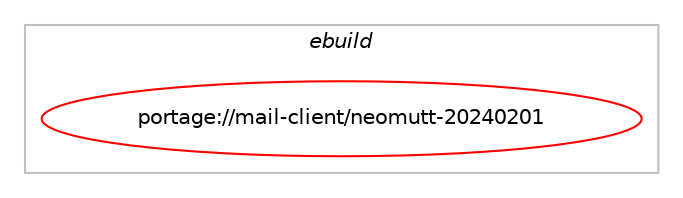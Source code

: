 digraph prolog {

# *************
# Graph options
# *************

newrank=true;
concentrate=true;
compound=true;
graph [rankdir=LR,fontname=Helvetica,fontsize=10,ranksep=1.5];#, ranksep=2.5, nodesep=0.2];
edge  [arrowhead=vee];
node  [fontname=Helvetica,fontsize=10];

# **********
# The ebuild
# **********

subgraph cluster_leftcol {
color=gray;
label=<<i>ebuild</i>>;
id [label="portage://mail-client/neomutt-20240201", color=red, width=4, href="../mail-client/neomutt-20240201.svg"];
}

# ****************
# The dependencies
# ****************

subgraph cluster_midcol {
color=gray;
label=<<i>dependencies</i>>;
subgraph cluster_compile {
fillcolor="#eeeeee";
style=filled;
label=<<i>compile</i>>;
# *** BEGIN UNKNOWN DEPENDENCY TYPE (TODO) ***
# id -> equal(use_conditional_group(positive,autocrypt,portage://mail-client/neomutt-20240201,[package_dependency(portage://mail-client/neomutt-20240201,install,no,dev-db,sqlite,greaterequal,[3,,,3],[],[])]))
# *** END UNKNOWN DEPENDENCY TYPE (TODO) ***

# *** BEGIN UNKNOWN DEPENDENCY TYPE (TODO) ***
# id -> equal(use_conditional_group(positive,berkdb,portage://mail-client/neomutt-20240201,[any_of_group([package_dependency(portage://mail-client/neomutt-20240201,install,no,sys-libs,db,none,[,,],[slot(6.0)],[]),package_dependency(portage://mail-client/neomutt-20240201,install,no,sys-libs,db,none,[,,],[slot(5.3)],[]),package_dependency(portage://mail-client/neomutt-20240201,install,no,sys-libs,db,none,[,,],[slot(4.8)],[])]),package_dependency(portage://mail-client/neomutt-20240201,install,no,sys-libs,db,smaller,[6.3,,,6.3],any_same_slot,[])]))
# *** END UNKNOWN DEPENDENCY TYPE (TODO) ***

# *** BEGIN UNKNOWN DEPENDENCY TYPE (TODO) ***
# id -> equal(use_conditional_group(positive,doc,portage://mail-client/neomutt-20240201,[package_dependency(portage://mail-client/neomutt-20240201,install,no,dev-libs,libxml2,none,[,,],[],[]),package_dependency(portage://mail-client/neomutt-20240201,install,no,dev-libs,libxslt,none,[,,],[],[]),package_dependency(portage://mail-client/neomutt-20240201,install,no,app-text,docbook-xsl-stylesheets,none,[,,],[],[]),any_of_group([package_dependency(portage://mail-client/neomutt-20240201,install,no,www-client,lynx,none,[,,],[],[]),package_dependency(portage://mail-client/neomutt-20240201,install,no,www-client,w3m,none,[,,],[],[]),package_dependency(portage://mail-client/neomutt-20240201,install,no,www-client,elinks,none,[,,],[],[])])]))
# *** END UNKNOWN DEPENDENCY TYPE (TODO) ***

# *** BEGIN UNKNOWN DEPENDENCY TYPE (TODO) ***
# id -> equal(use_conditional_group(positive,gdbm,portage://mail-client/neomutt-20240201,[package_dependency(portage://mail-client/neomutt-20240201,install,no,sys-libs,gdbm,none,[,,],any_same_slot,[])]))
# *** END UNKNOWN DEPENDENCY TYPE (TODO) ***

# *** BEGIN UNKNOWN DEPENDENCY TYPE (TODO) ***
# id -> equal(use_conditional_group(positive,gnutls,portage://mail-client/neomutt-20240201,[package_dependency(portage://mail-client/neomutt-20240201,install,no,net-libs,gnutls,greaterequal,[1.0.17,,,1.0.17],any_same_slot,[])]))
# *** END UNKNOWN DEPENDENCY TYPE (TODO) ***

# *** BEGIN UNKNOWN DEPENDENCY TYPE (TODO) ***
# id -> equal(use_conditional_group(positive,gpgme,portage://mail-client/neomutt-20240201,[package_dependency(portage://mail-client/neomutt-20240201,install,no,app-crypt,gpgme,greaterequal,[1.13.1,,,1.13.1],any_same_slot,[])]))
# *** END UNKNOWN DEPENDENCY TYPE (TODO) ***

# *** BEGIN UNKNOWN DEPENDENCY TYPE (TODO) ***
# id -> equal(use_conditional_group(positive,idn,portage://mail-client/neomutt-20240201,[package_dependency(portage://mail-client/neomutt-20240201,install,no,net-dns,libidn2,none,[,,],any_same_slot,[])]))
# *** END UNKNOWN DEPENDENCY TYPE (TODO) ***

# *** BEGIN UNKNOWN DEPENDENCY TYPE (TODO) ***
# id -> equal(use_conditional_group(positive,kerberos,portage://mail-client/neomutt-20240201,[package_dependency(portage://mail-client/neomutt-20240201,install,no,virtual,krb5,none,[,,],[],[])]))
# *** END UNKNOWN DEPENDENCY TYPE (TODO) ***

# *** BEGIN UNKNOWN DEPENDENCY TYPE (TODO) ***
# id -> equal(use_conditional_group(positive,kyotocabinet,portage://mail-client/neomutt-20240201,[package_dependency(portage://mail-client/neomutt-20240201,install,no,dev-db,kyotocabinet,none,[,,],[],[])]))
# *** END UNKNOWN DEPENDENCY TYPE (TODO) ***

# *** BEGIN UNKNOWN DEPENDENCY TYPE (TODO) ***
# id -> equal(use_conditional_group(positive,lmdb,portage://mail-client/neomutt-20240201,[package_dependency(portage://mail-client/neomutt-20240201,install,no,dev-db,lmdb,none,[,,],any_same_slot,[])]))
# *** END UNKNOWN DEPENDENCY TYPE (TODO) ***

# *** BEGIN UNKNOWN DEPENDENCY TYPE (TODO) ***
# id -> equal(use_conditional_group(positive,lz4,portage://mail-client/neomutt-20240201,[package_dependency(portage://mail-client/neomutt-20240201,install,no,app-arch,lz4,none,[,,],[],[])]))
# *** END UNKNOWN DEPENDENCY TYPE (TODO) ***

# *** BEGIN UNKNOWN DEPENDENCY TYPE (TODO) ***
# id -> equal(use_conditional_group(positive,nls,portage://mail-client/neomutt-20240201,[package_dependency(portage://mail-client/neomutt-20240201,install,no,virtual,libintl,none,[,,],[],[])]))
# *** END UNKNOWN DEPENDENCY TYPE (TODO) ***

# *** BEGIN UNKNOWN DEPENDENCY TYPE (TODO) ***
# id -> equal(use_conditional_group(positive,notmuch,portage://mail-client/neomutt-20240201,[package_dependency(portage://mail-client/neomutt-20240201,install,no,net-mail,notmuch,none,[,,],any_same_slot,[])]))
# *** END UNKNOWN DEPENDENCY TYPE (TODO) ***

# *** BEGIN UNKNOWN DEPENDENCY TYPE (TODO) ***
# id -> equal(use_conditional_group(positive,qdbm,portage://mail-client/neomutt-20240201,[package_dependency(portage://mail-client/neomutt-20240201,install,no,dev-db,qdbm,none,[,,],[],[])]))
# *** END UNKNOWN DEPENDENCY TYPE (TODO) ***

# *** BEGIN UNKNOWN DEPENDENCY TYPE (TODO) ***
# id -> equal(use_conditional_group(positive,sasl,portage://mail-client/neomutt-20240201,[package_dependency(portage://mail-client/neomutt-20240201,install,no,dev-libs,cyrus-sasl,greaterequal,[2,,,2],[],[])]))
# *** END UNKNOWN DEPENDENCY TYPE (TODO) ***

# *** BEGIN UNKNOWN DEPENDENCY TYPE (TODO) ***
# id -> equal(use_conditional_group(positive,ssl,portage://mail-client/neomutt-20240201,[package_dependency(portage://mail-client/neomutt-20240201,install,no,dev-libs,openssl,greaterequal,[1.0.2,u,,1.0.2u],[slot(0),equal],[])]))
# *** END UNKNOWN DEPENDENCY TYPE (TODO) ***

# *** BEGIN UNKNOWN DEPENDENCY TYPE (TODO) ***
# id -> equal(use_conditional_group(positive,tokyocabinet,portage://mail-client/neomutt-20240201,[package_dependency(portage://mail-client/neomutt-20240201,install,no,dev-db,tokyocabinet,none,[,,],[],[])]))
# *** END UNKNOWN DEPENDENCY TYPE (TODO) ***

# *** BEGIN UNKNOWN DEPENDENCY TYPE (TODO) ***
# id -> equal(use_conditional_group(positive,zlib,portage://mail-client/neomutt-20240201,[package_dependency(portage://mail-client/neomutt-20240201,install,no,sys-libs,zlib,none,[,,],[],[])]))
# *** END UNKNOWN DEPENDENCY TYPE (TODO) ***

# *** BEGIN UNKNOWN DEPENDENCY TYPE (TODO) ***
# id -> equal(use_conditional_group(positive,zstd,portage://mail-client/neomutt-20240201,[package_dependency(portage://mail-client/neomutt-20240201,install,no,app-arch,zstd,none,[,,],[],[])]))
# *** END UNKNOWN DEPENDENCY TYPE (TODO) ***

# *** BEGIN UNKNOWN DEPENDENCY TYPE (TODO) ***
# id -> equal(package_dependency(portage://mail-client/neomutt-20240201,install,no,app-misc,mime-types,none,[,,],[],[]))
# *** END UNKNOWN DEPENDENCY TYPE (TODO) ***

# *** BEGIN UNKNOWN DEPENDENCY TYPE (TODO) ***
# id -> equal(package_dependency(portage://mail-client/neomutt-20240201,install,no,dev-lang,tcl,none,[,,],any_same_slot,[]))
# *** END UNKNOWN DEPENDENCY TYPE (TODO) ***

# *** BEGIN UNKNOWN DEPENDENCY TYPE (TODO) ***
# id -> equal(package_dependency(portage://mail-client/neomutt-20240201,install,no,net-mail,mailbase,none,[,,],[],[]))
# *** END UNKNOWN DEPENDENCY TYPE (TODO) ***

}
subgraph cluster_compileandrun {
fillcolor="#eeeeee";
style=filled;
label=<<i>compile and run</i>>;
}
subgraph cluster_run {
fillcolor="#eeeeee";
style=filled;
label=<<i>run</i>>;
# *** BEGIN UNKNOWN DEPENDENCY TYPE (TODO) ***
# id -> equal(use_conditional_group(positive,autocrypt,portage://mail-client/neomutt-20240201,[package_dependency(portage://mail-client/neomutt-20240201,run,no,dev-db,sqlite,greaterequal,[3,,,3],[],[])]))
# *** END UNKNOWN DEPENDENCY TYPE (TODO) ***

# *** BEGIN UNKNOWN DEPENDENCY TYPE (TODO) ***
# id -> equal(use_conditional_group(positive,berkdb,portage://mail-client/neomutt-20240201,[any_of_group([package_dependency(portage://mail-client/neomutt-20240201,run,no,sys-libs,db,none,[,,],[slot(6.0)],[]),package_dependency(portage://mail-client/neomutt-20240201,run,no,sys-libs,db,none,[,,],[slot(5.3)],[]),package_dependency(portage://mail-client/neomutt-20240201,run,no,sys-libs,db,none,[,,],[slot(4.8)],[])]),package_dependency(portage://mail-client/neomutt-20240201,run,no,sys-libs,db,smaller,[6.3,,,6.3],any_same_slot,[])]))
# *** END UNKNOWN DEPENDENCY TYPE (TODO) ***

# *** BEGIN UNKNOWN DEPENDENCY TYPE (TODO) ***
# id -> equal(use_conditional_group(positive,gdbm,portage://mail-client/neomutt-20240201,[package_dependency(portage://mail-client/neomutt-20240201,run,no,sys-libs,gdbm,none,[,,],any_same_slot,[])]))
# *** END UNKNOWN DEPENDENCY TYPE (TODO) ***

# *** BEGIN UNKNOWN DEPENDENCY TYPE (TODO) ***
# id -> equal(use_conditional_group(positive,gnutls,portage://mail-client/neomutt-20240201,[package_dependency(portage://mail-client/neomutt-20240201,run,no,net-libs,gnutls,greaterequal,[1.0.17,,,1.0.17],any_same_slot,[])]))
# *** END UNKNOWN DEPENDENCY TYPE (TODO) ***

# *** BEGIN UNKNOWN DEPENDENCY TYPE (TODO) ***
# id -> equal(use_conditional_group(positive,gpgme,portage://mail-client/neomutt-20240201,[package_dependency(portage://mail-client/neomutt-20240201,run,no,app-crypt,gpgme,greaterequal,[1.13.1,,,1.13.1],any_same_slot,[])]))
# *** END UNKNOWN DEPENDENCY TYPE (TODO) ***

# *** BEGIN UNKNOWN DEPENDENCY TYPE (TODO) ***
# id -> equal(use_conditional_group(positive,idn,portage://mail-client/neomutt-20240201,[package_dependency(portage://mail-client/neomutt-20240201,run,no,net-dns,libidn2,none,[,,],any_same_slot,[])]))
# *** END UNKNOWN DEPENDENCY TYPE (TODO) ***

# *** BEGIN UNKNOWN DEPENDENCY TYPE (TODO) ***
# id -> equal(use_conditional_group(positive,kerberos,portage://mail-client/neomutt-20240201,[package_dependency(portage://mail-client/neomutt-20240201,run,no,virtual,krb5,none,[,,],[],[])]))
# *** END UNKNOWN DEPENDENCY TYPE (TODO) ***

# *** BEGIN UNKNOWN DEPENDENCY TYPE (TODO) ***
# id -> equal(use_conditional_group(positive,kyotocabinet,portage://mail-client/neomutt-20240201,[package_dependency(portage://mail-client/neomutt-20240201,run,no,dev-db,kyotocabinet,none,[,,],[],[])]))
# *** END UNKNOWN DEPENDENCY TYPE (TODO) ***

# *** BEGIN UNKNOWN DEPENDENCY TYPE (TODO) ***
# id -> equal(use_conditional_group(positive,lmdb,portage://mail-client/neomutt-20240201,[package_dependency(portage://mail-client/neomutt-20240201,run,no,dev-db,lmdb,none,[,,],any_same_slot,[])]))
# *** END UNKNOWN DEPENDENCY TYPE (TODO) ***

# *** BEGIN UNKNOWN DEPENDENCY TYPE (TODO) ***
# id -> equal(use_conditional_group(positive,lz4,portage://mail-client/neomutt-20240201,[package_dependency(portage://mail-client/neomutt-20240201,run,no,app-arch,lz4,none,[,,],[],[])]))
# *** END UNKNOWN DEPENDENCY TYPE (TODO) ***

# *** BEGIN UNKNOWN DEPENDENCY TYPE (TODO) ***
# id -> equal(use_conditional_group(positive,nls,portage://mail-client/neomutt-20240201,[package_dependency(portage://mail-client/neomutt-20240201,run,no,virtual,libintl,none,[,,],[],[])]))
# *** END UNKNOWN DEPENDENCY TYPE (TODO) ***

# *** BEGIN UNKNOWN DEPENDENCY TYPE (TODO) ***
# id -> equal(use_conditional_group(positive,notmuch,portage://mail-client/neomutt-20240201,[package_dependency(portage://mail-client/neomutt-20240201,run,no,net-mail,notmuch,none,[,,],any_same_slot,[])]))
# *** END UNKNOWN DEPENDENCY TYPE (TODO) ***

# *** BEGIN UNKNOWN DEPENDENCY TYPE (TODO) ***
# id -> equal(use_conditional_group(positive,qdbm,portage://mail-client/neomutt-20240201,[package_dependency(portage://mail-client/neomutt-20240201,run,no,dev-db,qdbm,none,[,,],[],[])]))
# *** END UNKNOWN DEPENDENCY TYPE (TODO) ***

# *** BEGIN UNKNOWN DEPENDENCY TYPE (TODO) ***
# id -> equal(use_conditional_group(positive,sasl,portage://mail-client/neomutt-20240201,[package_dependency(portage://mail-client/neomutt-20240201,run,no,dev-libs,cyrus-sasl,greaterequal,[2,,,2],[],[])]))
# *** END UNKNOWN DEPENDENCY TYPE (TODO) ***

# *** BEGIN UNKNOWN DEPENDENCY TYPE (TODO) ***
# id -> equal(use_conditional_group(positive,selinux,portage://mail-client/neomutt-20240201,[package_dependency(portage://mail-client/neomutt-20240201,run,no,sec-policy,selinux-mutt,none,[,,],[],[])]))
# *** END UNKNOWN DEPENDENCY TYPE (TODO) ***

# *** BEGIN UNKNOWN DEPENDENCY TYPE (TODO) ***
# id -> equal(use_conditional_group(positive,ssl,portage://mail-client/neomutt-20240201,[package_dependency(portage://mail-client/neomutt-20240201,run,no,dev-libs,openssl,greaterequal,[1.0.2,u,,1.0.2u],[slot(0),equal],[])]))
# *** END UNKNOWN DEPENDENCY TYPE (TODO) ***

# *** BEGIN UNKNOWN DEPENDENCY TYPE (TODO) ***
# id -> equal(use_conditional_group(positive,tokyocabinet,portage://mail-client/neomutt-20240201,[package_dependency(portage://mail-client/neomutt-20240201,run,no,dev-db,tokyocabinet,none,[,,],[],[])]))
# *** END UNKNOWN DEPENDENCY TYPE (TODO) ***

# *** BEGIN UNKNOWN DEPENDENCY TYPE (TODO) ***
# id -> equal(use_conditional_group(positive,zlib,portage://mail-client/neomutt-20240201,[package_dependency(portage://mail-client/neomutt-20240201,run,no,sys-libs,zlib,none,[,,],[],[])]))
# *** END UNKNOWN DEPENDENCY TYPE (TODO) ***

# *** BEGIN UNKNOWN DEPENDENCY TYPE (TODO) ***
# id -> equal(use_conditional_group(positive,zstd,portage://mail-client/neomutt-20240201,[package_dependency(portage://mail-client/neomutt-20240201,run,no,app-arch,zstd,none,[,,],[],[])]))
# *** END UNKNOWN DEPENDENCY TYPE (TODO) ***

# *** BEGIN UNKNOWN DEPENDENCY TYPE (TODO) ***
# id -> equal(package_dependency(portage://mail-client/neomutt-20240201,run,no,app-misc,mime-types,none,[,,],[],[]))
# *** END UNKNOWN DEPENDENCY TYPE (TODO) ***

}
}

# **************
# The candidates
# **************

subgraph cluster_choices {
rank=same;
color=gray;
label=<<i>candidates</i>>;

}

}
